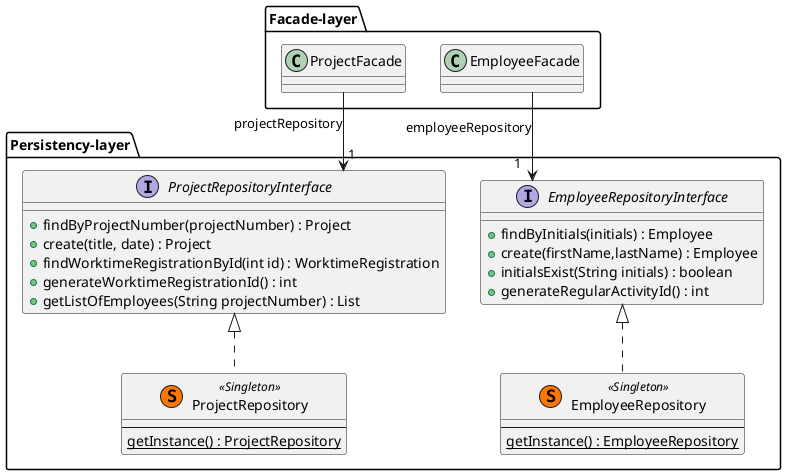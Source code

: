@startuml persistency_to_facade_example_improved

skinparam linetype ortho


package "Facade-layer" as FacadeLayer {

    class EmployeeFacade {
    }

    class ProjectFacade {
    }


}


package "Persistency-layer" as PersistencyLayer {

    interface ProjectRepositoryInterface{
        + findByProjectNumber(projectNumber) : Project
        + create(title, date) : Project
        + findWorktimeRegistrationById(int id) : WorktimeRegistration
        + generateWorktimeRegistrationId() : int
        + getListOfEmployees(String projectNumber) : List
    }

    interface EmployeeRepositoryInterface {
        + findByInitials(initials) : Employee
        + create(firstName,lastName) : Employee
        + initialsExist(String initials) : boolean
        + generateRegularActivityId() : int
    }

    class ProjectRepository << (S,#FF7700) Singleton >>{
        --
        {static} getInstance() : ProjectRepository
    }

    class EmployeeRepository << (S,#FF7700) Singleton >>{
        --
        {static} getInstance() : EmployeeRepository
    }

}


ProjectFacade --> "1" ProjectRepositoryInterface : projectRepository
EmployeeFacade --> "1" EmployeeRepositoryInterface : employeeRepository

ProjectRepository .u.|> ProjectRepositoryInterface
EmployeeRepository .u.|> EmployeeRepositoryInterface



@enduml